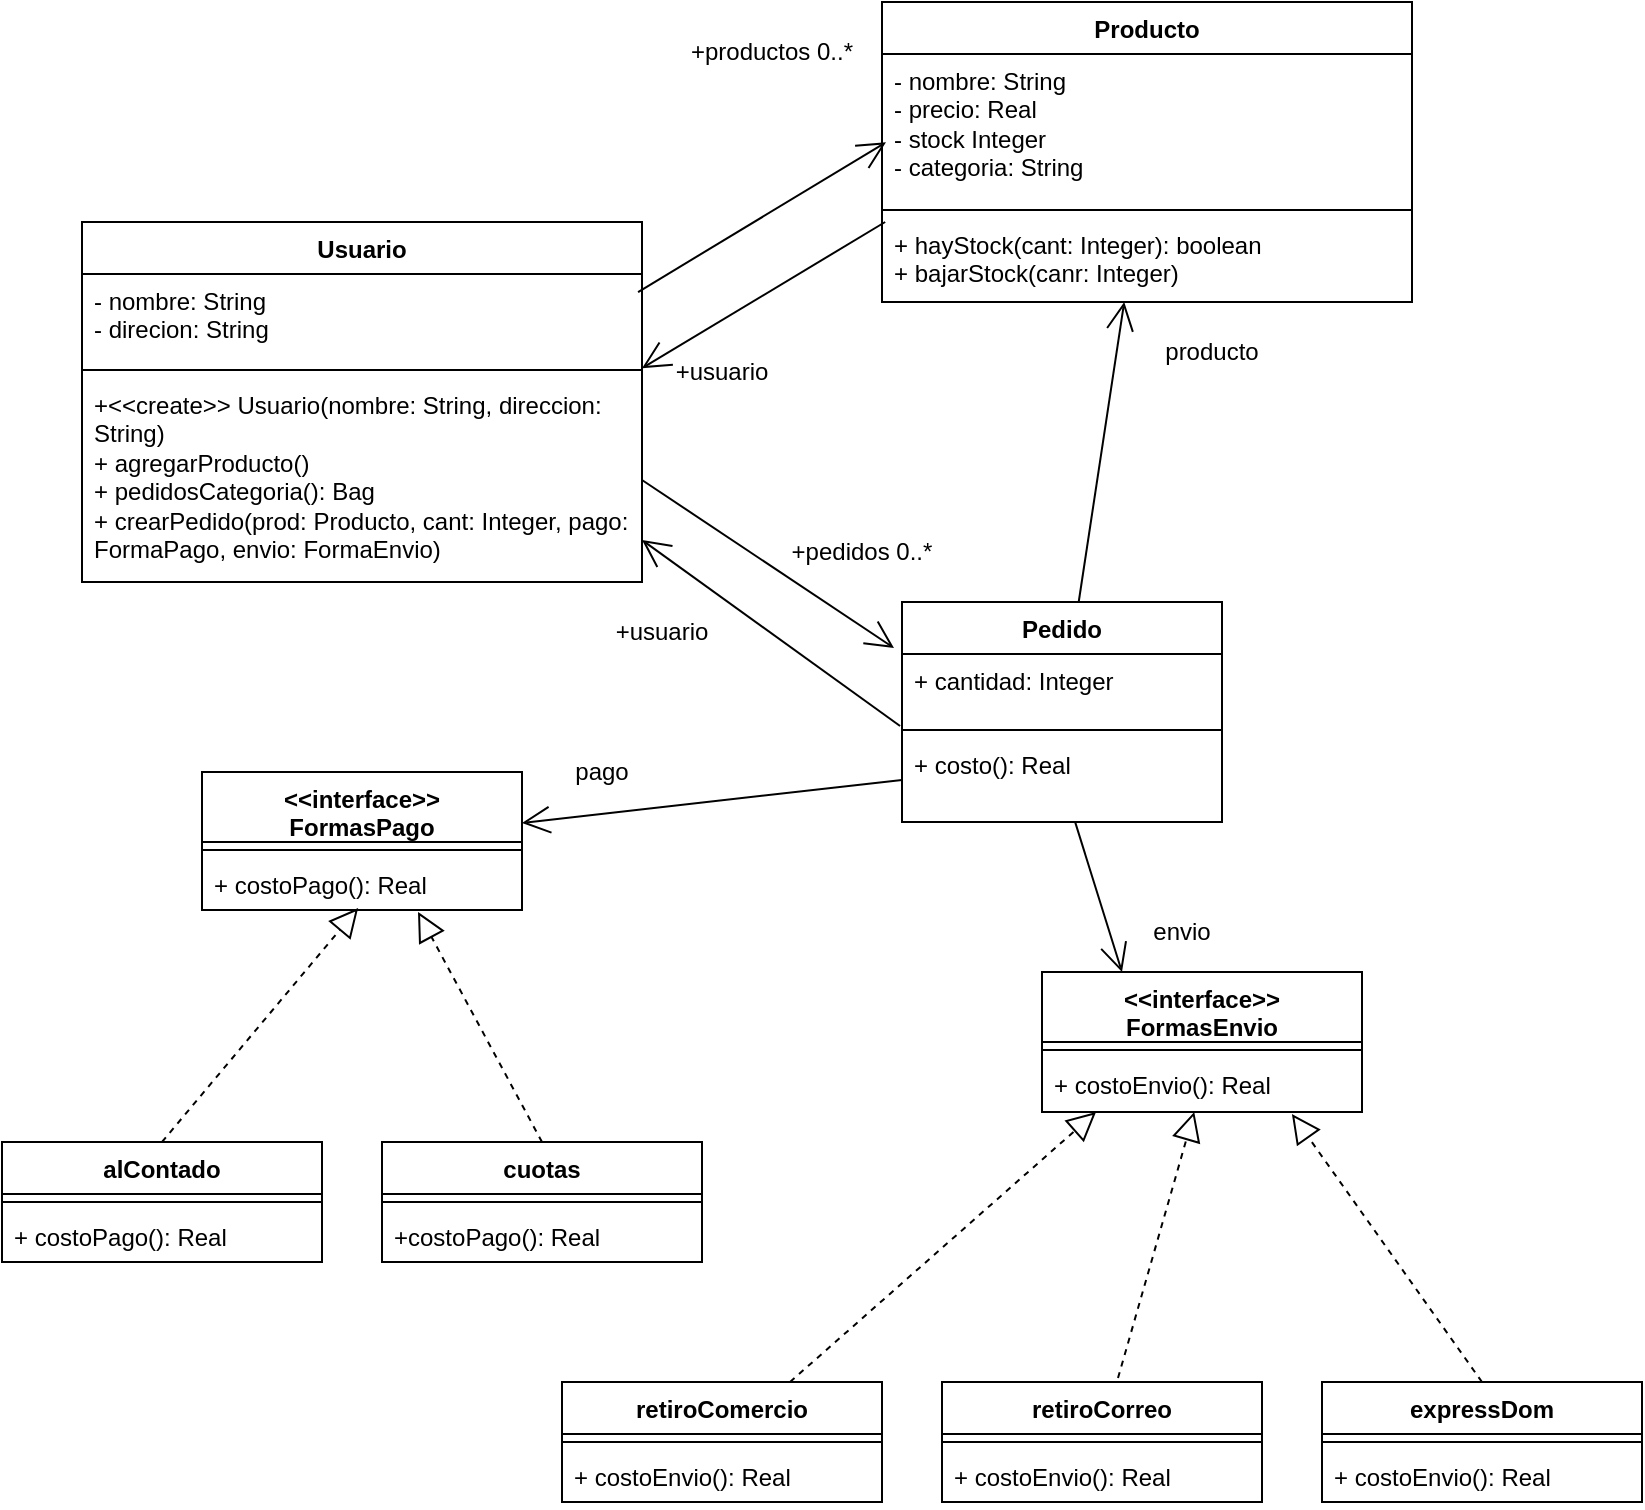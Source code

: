 <mxfile version="22.0.2" type="device">
  <diagram name="Página-1" id="uE43nbsAhITQmIDDTeQv">
    <mxGraphModel dx="1415" dy="798" grid="1" gridSize="10" guides="1" tooltips="1" connect="1" arrows="1" fold="1" page="1" pageScale="1" pageWidth="827" pageHeight="1169" math="0" shadow="0">
      <root>
        <mxCell id="0" />
        <mxCell id="1" parent="0" />
        <mxCell id="CGVBOZxscgFKLnfVOc2C-1" value="Usuario" style="swimlane;fontStyle=1;align=center;verticalAlign=top;childLayout=stackLayout;horizontal=1;startSize=26;horizontalStack=0;resizeParent=1;resizeParentMax=0;resizeLast=0;collapsible=1;marginBottom=0;whiteSpace=wrap;html=1;" parent="1" vertex="1">
          <mxGeometry x="40" y="240" width="280" height="180" as="geometry" />
        </mxCell>
        <mxCell id="CGVBOZxscgFKLnfVOc2C-2" value="- nombre: String&lt;br&gt;- direcion: String" style="text;strokeColor=none;fillColor=none;align=left;verticalAlign=top;spacingLeft=4;spacingRight=4;overflow=hidden;rotatable=0;points=[[0,0.5],[1,0.5]];portConstraint=eastwest;whiteSpace=wrap;html=1;" parent="CGVBOZxscgFKLnfVOc2C-1" vertex="1">
          <mxGeometry y="26" width="280" height="44" as="geometry" />
        </mxCell>
        <mxCell id="CGVBOZxscgFKLnfVOc2C-3" value="" style="line;strokeWidth=1;fillColor=none;align=left;verticalAlign=middle;spacingTop=-1;spacingLeft=3;spacingRight=3;rotatable=0;labelPosition=right;points=[];portConstraint=eastwest;strokeColor=inherit;" parent="CGVBOZxscgFKLnfVOc2C-1" vertex="1">
          <mxGeometry y="70" width="280" height="8" as="geometry" />
        </mxCell>
        <mxCell id="CGVBOZxscgFKLnfVOc2C-4" value="+&amp;lt;&amp;lt;create&amp;gt;&amp;gt; Usuario(nombre: String, direccion: String)&lt;br&gt;+ agregarProducto()&lt;br&gt;+ pedidosCategoria(): Bag&lt;br&gt;+ crearPedido(prod: Producto, cant: Integer, pago: FormaPago, envio: FormaEnvio)" style="text;strokeColor=none;fillColor=none;align=left;verticalAlign=top;spacingLeft=4;spacingRight=4;overflow=hidden;rotatable=0;points=[[0,0.5],[1,0.5]];portConstraint=eastwest;whiteSpace=wrap;html=1;" parent="CGVBOZxscgFKLnfVOc2C-1" vertex="1">
          <mxGeometry y="78" width="280" height="102" as="geometry" />
        </mxCell>
        <mxCell id="CGVBOZxscgFKLnfVOc2C-16" value="Producto" style="swimlane;fontStyle=1;align=center;verticalAlign=top;childLayout=stackLayout;horizontal=1;startSize=26;horizontalStack=0;resizeParent=1;resizeParentMax=0;resizeLast=0;collapsible=1;marginBottom=0;whiteSpace=wrap;html=1;" parent="1" vertex="1">
          <mxGeometry x="440" y="130" width="265" height="150" as="geometry" />
        </mxCell>
        <mxCell id="CGVBOZxscgFKLnfVOc2C-17" value="- nombre: String&lt;br&gt;- precio: Real&lt;br&gt;- stock Integer&lt;br&gt;- categoria: String" style="text;strokeColor=none;fillColor=none;align=left;verticalAlign=top;spacingLeft=4;spacingRight=4;overflow=hidden;rotatable=0;points=[[0,0.5],[1,0.5]];portConstraint=eastwest;whiteSpace=wrap;html=1;" parent="CGVBOZxscgFKLnfVOc2C-16" vertex="1">
          <mxGeometry y="26" width="265" height="74" as="geometry" />
        </mxCell>
        <mxCell id="CGVBOZxscgFKLnfVOc2C-18" value="" style="line;strokeWidth=1;fillColor=none;align=left;verticalAlign=middle;spacingTop=-1;spacingLeft=3;spacingRight=3;rotatable=0;labelPosition=right;points=[];portConstraint=eastwest;strokeColor=inherit;" parent="CGVBOZxscgFKLnfVOc2C-16" vertex="1">
          <mxGeometry y="100" width="265" height="8" as="geometry" />
        </mxCell>
        <mxCell id="CGVBOZxscgFKLnfVOc2C-19" value="+ hayStock(cant: Integer): boolean&lt;br&gt;+ bajarStock(canr: Integer)" style="text;strokeColor=none;fillColor=none;align=left;verticalAlign=top;spacingLeft=4;spacingRight=4;overflow=hidden;rotatable=0;points=[[0,0.5],[1,0.5]];portConstraint=eastwest;whiteSpace=wrap;html=1;" parent="CGVBOZxscgFKLnfVOc2C-16" vertex="1">
          <mxGeometry y="108" width="265" height="42" as="geometry" />
        </mxCell>
        <mxCell id="CGVBOZxscgFKLnfVOc2C-20" value="Pedido" style="swimlane;fontStyle=1;align=center;verticalAlign=top;childLayout=stackLayout;horizontal=1;startSize=26;horizontalStack=0;resizeParent=1;resizeParentMax=0;resizeLast=0;collapsible=1;marginBottom=0;whiteSpace=wrap;html=1;" parent="1" vertex="1">
          <mxGeometry x="450" y="430" width="160" height="110" as="geometry" />
        </mxCell>
        <mxCell id="CGVBOZxscgFKLnfVOc2C-21" value="+ cantidad: Integer" style="text;strokeColor=none;fillColor=none;align=left;verticalAlign=top;spacingLeft=4;spacingRight=4;overflow=hidden;rotatable=0;points=[[0,0.5],[1,0.5]];portConstraint=eastwest;whiteSpace=wrap;html=1;" parent="CGVBOZxscgFKLnfVOc2C-20" vertex="1">
          <mxGeometry y="26" width="160" height="34" as="geometry" />
        </mxCell>
        <mxCell id="CGVBOZxscgFKLnfVOc2C-22" value="" style="line;strokeWidth=1;fillColor=none;align=left;verticalAlign=middle;spacingTop=-1;spacingLeft=3;spacingRight=3;rotatable=0;labelPosition=right;points=[];portConstraint=eastwest;strokeColor=inherit;" parent="CGVBOZxscgFKLnfVOc2C-20" vertex="1">
          <mxGeometry y="60" width="160" height="8" as="geometry" />
        </mxCell>
        <mxCell id="CGVBOZxscgFKLnfVOc2C-23" value="+ costo(): Real" style="text;strokeColor=none;fillColor=none;align=left;verticalAlign=top;spacingLeft=4;spacingRight=4;overflow=hidden;rotatable=0;points=[[0,0.5],[1,0.5]];portConstraint=eastwest;whiteSpace=wrap;html=1;" parent="CGVBOZxscgFKLnfVOc2C-20" vertex="1">
          <mxGeometry y="68" width="160" height="42" as="geometry" />
        </mxCell>
        <mxCell id="CGVBOZxscgFKLnfVOc2C-24" value="&amp;lt;&amp;lt;interface&amp;gt;&amp;gt; &lt;br&gt;FormasPago" style="swimlane;fontStyle=1;align=center;verticalAlign=top;childLayout=stackLayout;horizontal=1;startSize=35;horizontalStack=0;resizeParent=1;resizeParentMax=0;resizeLast=0;collapsible=1;marginBottom=0;whiteSpace=wrap;html=1;" parent="1" vertex="1">
          <mxGeometry x="100" y="515" width="160" height="69" as="geometry">
            <mxRectangle x="300" y="685" width="120" height="40" as="alternateBounds" />
          </mxGeometry>
        </mxCell>
        <mxCell id="CGVBOZxscgFKLnfVOc2C-26" value="" style="line;strokeWidth=1;fillColor=none;align=left;verticalAlign=middle;spacingTop=-1;spacingLeft=3;spacingRight=3;rotatable=0;labelPosition=right;points=[];portConstraint=eastwest;strokeColor=inherit;" parent="CGVBOZxscgFKLnfVOc2C-24" vertex="1">
          <mxGeometry y="35" width="160" height="8" as="geometry" />
        </mxCell>
        <mxCell id="CGVBOZxscgFKLnfVOc2C-27" value="+ costoPago(): Real" style="text;strokeColor=none;fillColor=none;align=left;verticalAlign=top;spacingLeft=4;spacingRight=4;overflow=hidden;rotatable=0;points=[[0,0.5],[1,0.5]];portConstraint=eastwest;whiteSpace=wrap;html=1;" parent="CGVBOZxscgFKLnfVOc2C-24" vertex="1">
          <mxGeometry y="43" width="160" height="26" as="geometry" />
        </mxCell>
        <mxCell id="CGVBOZxscgFKLnfVOc2C-28" value="alContado" style="swimlane;fontStyle=1;align=center;verticalAlign=top;childLayout=stackLayout;horizontal=1;startSize=26;horizontalStack=0;resizeParent=1;resizeParentMax=0;resizeLast=0;collapsible=1;marginBottom=0;whiteSpace=wrap;html=1;" parent="1" vertex="1">
          <mxGeometry y="700" width="160" height="60" as="geometry" />
        </mxCell>
        <mxCell id="CGVBOZxscgFKLnfVOc2C-30" value="" style="line;strokeWidth=1;fillColor=none;align=left;verticalAlign=middle;spacingTop=-1;spacingLeft=3;spacingRight=3;rotatable=0;labelPosition=right;points=[];portConstraint=eastwest;strokeColor=inherit;" parent="CGVBOZxscgFKLnfVOc2C-28" vertex="1">
          <mxGeometry y="26" width="160" height="8" as="geometry" />
        </mxCell>
        <mxCell id="CGVBOZxscgFKLnfVOc2C-31" value="+ costoPago(): Real" style="text;strokeColor=none;fillColor=none;align=left;verticalAlign=top;spacingLeft=4;spacingRight=4;overflow=hidden;rotatable=0;points=[[0,0.5],[1,0.5]];portConstraint=eastwest;whiteSpace=wrap;html=1;" parent="CGVBOZxscgFKLnfVOc2C-28" vertex="1">
          <mxGeometry y="34" width="160" height="26" as="geometry" />
        </mxCell>
        <mxCell id="CGVBOZxscgFKLnfVOc2C-32" value="cuotas" style="swimlane;fontStyle=1;align=center;verticalAlign=top;childLayout=stackLayout;horizontal=1;startSize=26;horizontalStack=0;resizeParent=1;resizeParentMax=0;resizeLast=0;collapsible=1;marginBottom=0;whiteSpace=wrap;html=1;" parent="1" vertex="1">
          <mxGeometry x="190" y="700" width="160" height="60" as="geometry" />
        </mxCell>
        <mxCell id="CGVBOZxscgFKLnfVOc2C-34" value="" style="line;strokeWidth=1;fillColor=none;align=left;verticalAlign=middle;spacingTop=-1;spacingLeft=3;spacingRight=3;rotatable=0;labelPosition=right;points=[];portConstraint=eastwest;strokeColor=inherit;" parent="CGVBOZxscgFKLnfVOc2C-32" vertex="1">
          <mxGeometry y="26" width="160" height="8" as="geometry" />
        </mxCell>
        <mxCell id="CGVBOZxscgFKLnfVOc2C-35" value="+costoPago(): Real" style="text;strokeColor=none;fillColor=none;align=left;verticalAlign=top;spacingLeft=4;spacingRight=4;overflow=hidden;rotatable=0;points=[[0,0.5],[1,0.5]];portConstraint=eastwest;whiteSpace=wrap;html=1;" parent="CGVBOZxscgFKLnfVOc2C-32" vertex="1">
          <mxGeometry y="34" width="160" height="26" as="geometry" />
        </mxCell>
        <mxCell id="CGVBOZxscgFKLnfVOc2C-42" value="&amp;lt;&amp;lt;interface&amp;gt;&amp;gt;&lt;br&gt;FormasEnvio" style="swimlane;fontStyle=1;align=center;verticalAlign=top;childLayout=stackLayout;horizontal=1;startSize=35;horizontalStack=0;resizeParent=1;resizeParentMax=0;resizeLast=0;collapsible=1;marginBottom=0;whiteSpace=wrap;html=1;" parent="1" vertex="1">
          <mxGeometry x="520" y="615" width="160" height="70" as="geometry" />
        </mxCell>
        <mxCell id="CGVBOZxscgFKLnfVOc2C-44" value="" style="line;strokeWidth=1;fillColor=none;align=left;verticalAlign=middle;spacingTop=-1;spacingLeft=3;spacingRight=3;rotatable=0;labelPosition=right;points=[];portConstraint=eastwest;strokeColor=inherit;" parent="CGVBOZxscgFKLnfVOc2C-42" vertex="1">
          <mxGeometry y="35" width="160" height="8" as="geometry" />
        </mxCell>
        <mxCell id="CGVBOZxscgFKLnfVOc2C-45" value="+ costoEnvio(): Real" style="text;strokeColor=none;fillColor=none;align=left;verticalAlign=top;spacingLeft=4;spacingRight=4;overflow=hidden;rotatable=0;points=[[0,0.5],[1,0.5]];portConstraint=eastwest;whiteSpace=wrap;html=1;" parent="CGVBOZxscgFKLnfVOc2C-42" vertex="1">
          <mxGeometry y="43" width="160" height="27" as="geometry" />
        </mxCell>
        <mxCell id="CGVBOZxscgFKLnfVOc2C-46" value="retiroComercio" style="swimlane;fontStyle=1;align=center;verticalAlign=top;childLayout=stackLayout;horizontal=1;startSize=26;horizontalStack=0;resizeParent=1;resizeParentMax=0;resizeLast=0;collapsible=1;marginBottom=0;whiteSpace=wrap;html=1;" parent="1" vertex="1">
          <mxGeometry x="280" y="820" width="160" height="60" as="geometry" />
        </mxCell>
        <mxCell id="CGVBOZxscgFKLnfVOc2C-48" value="" style="line;strokeWidth=1;fillColor=none;align=left;verticalAlign=middle;spacingTop=-1;spacingLeft=3;spacingRight=3;rotatable=0;labelPosition=right;points=[];portConstraint=eastwest;strokeColor=inherit;" parent="CGVBOZxscgFKLnfVOc2C-46" vertex="1">
          <mxGeometry y="26" width="160" height="8" as="geometry" />
        </mxCell>
        <mxCell id="CGVBOZxscgFKLnfVOc2C-49" value="+ costoEnvio(): Real" style="text;strokeColor=none;fillColor=none;align=left;verticalAlign=top;spacingLeft=4;spacingRight=4;overflow=hidden;rotatable=0;points=[[0,0.5],[1,0.5]];portConstraint=eastwest;whiteSpace=wrap;html=1;" parent="CGVBOZxscgFKLnfVOc2C-46" vertex="1">
          <mxGeometry y="34" width="160" height="26" as="geometry" />
        </mxCell>
        <mxCell id="CGVBOZxscgFKLnfVOc2C-50" value="retiroCorreo" style="swimlane;fontStyle=1;align=center;verticalAlign=top;childLayout=stackLayout;horizontal=1;startSize=26;horizontalStack=0;resizeParent=1;resizeParentMax=0;resizeLast=0;collapsible=1;marginBottom=0;whiteSpace=wrap;html=1;" parent="1" vertex="1">
          <mxGeometry x="470" y="820" width="160" height="60" as="geometry" />
        </mxCell>
        <mxCell id="CGVBOZxscgFKLnfVOc2C-52" value="" style="line;strokeWidth=1;fillColor=none;align=left;verticalAlign=middle;spacingTop=-1;spacingLeft=3;spacingRight=3;rotatable=0;labelPosition=right;points=[];portConstraint=eastwest;strokeColor=inherit;" parent="CGVBOZxscgFKLnfVOc2C-50" vertex="1">
          <mxGeometry y="26" width="160" height="8" as="geometry" />
        </mxCell>
        <mxCell id="CGVBOZxscgFKLnfVOc2C-53" value="+ costoEnvio(): Real" style="text;strokeColor=none;fillColor=none;align=left;verticalAlign=top;spacingLeft=4;spacingRight=4;overflow=hidden;rotatable=0;points=[[0,0.5],[1,0.5]];portConstraint=eastwest;whiteSpace=wrap;html=1;" parent="CGVBOZxscgFKLnfVOc2C-50" vertex="1">
          <mxGeometry y="34" width="160" height="26" as="geometry" />
        </mxCell>
        <mxCell id="CGVBOZxscgFKLnfVOc2C-56" value="expressDom" style="swimlane;fontStyle=1;align=center;verticalAlign=top;childLayout=stackLayout;horizontal=1;startSize=26;horizontalStack=0;resizeParent=1;resizeParentMax=0;resizeLast=0;collapsible=1;marginBottom=0;whiteSpace=wrap;html=1;" parent="1" vertex="1">
          <mxGeometry x="660" y="820" width="160" height="60" as="geometry" />
        </mxCell>
        <mxCell id="CGVBOZxscgFKLnfVOc2C-58" value="" style="line;strokeWidth=1;fillColor=none;align=left;verticalAlign=middle;spacingTop=-1;spacingLeft=3;spacingRight=3;rotatable=0;labelPosition=right;points=[];portConstraint=eastwest;strokeColor=inherit;" parent="CGVBOZxscgFKLnfVOc2C-56" vertex="1">
          <mxGeometry y="26" width="160" height="8" as="geometry" />
        </mxCell>
        <mxCell id="CGVBOZxscgFKLnfVOc2C-59" value="+ costoEnvio(): Real" style="text;strokeColor=none;fillColor=none;align=left;verticalAlign=top;spacingLeft=4;spacingRight=4;overflow=hidden;rotatable=0;points=[[0,0.5],[1,0.5]];portConstraint=eastwest;whiteSpace=wrap;html=1;" parent="CGVBOZxscgFKLnfVOc2C-56" vertex="1">
          <mxGeometry y="34" width="160" height="26" as="geometry" />
        </mxCell>
        <mxCell id="CGVBOZxscgFKLnfVOc2C-61" value="" style="endArrow=open;endFill=1;endSize=12;html=1;rounded=0;exitX=1;exitY=0.5;exitDx=0;exitDy=0;entryX=-0.025;entryY=-0.088;entryDx=0;entryDy=0;entryPerimeter=0;" parent="1" source="CGVBOZxscgFKLnfVOc2C-4" target="CGVBOZxscgFKLnfVOc2C-21" edge="1">
          <mxGeometry width="160" relative="1" as="geometry">
            <mxPoint x="290" y="550" as="sourcePoint" />
            <mxPoint x="450" y="550" as="targetPoint" />
          </mxGeometry>
        </mxCell>
        <mxCell id="CGVBOZxscgFKLnfVOc2C-62" value="+pedidos 0..*" style="text;strokeColor=none;align=center;fillColor=none;html=1;verticalAlign=middle;whiteSpace=wrap;rounded=0;" parent="1" vertex="1">
          <mxGeometry x="390" y="390" width="80" height="30" as="geometry" />
        </mxCell>
        <mxCell id="CGVBOZxscgFKLnfVOc2C-64" value="" style="endArrow=open;endFill=1;endSize=12;html=1;rounded=0;exitX=0;exitY=0.5;exitDx=0;exitDy=0;" parent="1" source="CGVBOZxscgFKLnfVOc2C-23" target="CGVBOZxscgFKLnfVOc2C-24" edge="1">
          <mxGeometry width="160" relative="1" as="geometry">
            <mxPoint x="510" y="540" as="sourcePoint" />
            <mxPoint x="320" y="580" as="targetPoint" />
          </mxGeometry>
        </mxCell>
        <mxCell id="CGVBOZxscgFKLnfVOc2C-65" value="pago" style="text;strokeColor=none;align=center;fillColor=none;html=1;verticalAlign=middle;whiteSpace=wrap;rounded=0;" parent="1" vertex="1">
          <mxGeometry x="270" y="500" width="60" height="30" as="geometry" />
        </mxCell>
        <mxCell id="CGVBOZxscgFKLnfVOc2C-66" value="" style="endArrow=open;endFill=1;endSize=12;html=1;rounded=0;" parent="1" source="CGVBOZxscgFKLnfVOc2C-20" target="CGVBOZxscgFKLnfVOc2C-16" edge="1">
          <mxGeometry width="160" relative="1" as="geometry">
            <mxPoint x="520" y="390" as="sourcePoint" />
            <mxPoint x="680" y="390" as="targetPoint" />
          </mxGeometry>
        </mxCell>
        <mxCell id="CGVBOZxscgFKLnfVOc2C-67" value="producto" style="text;strokeColor=none;align=center;fillColor=none;html=1;verticalAlign=middle;whiteSpace=wrap;rounded=0;" parent="1" vertex="1">
          <mxGeometry x="560" y="290" width="90" height="30" as="geometry" />
        </mxCell>
        <mxCell id="CGVBOZxscgFKLnfVOc2C-70" value="" style="endArrow=open;endFill=1;endSize=12;html=1;rounded=0;entryX=0.25;entryY=0;entryDx=0;entryDy=0;" parent="1" source="CGVBOZxscgFKLnfVOc2C-23" target="CGVBOZxscgFKLnfVOc2C-42" edge="1">
          <mxGeometry width="160" relative="1" as="geometry">
            <mxPoint x="400" y="661.4" as="sourcePoint" />
            <mxPoint x="550" y="720" as="targetPoint" />
          </mxGeometry>
        </mxCell>
        <mxCell id="CGVBOZxscgFKLnfVOc2C-71" value="envio" style="text;strokeColor=none;align=center;fillColor=none;html=1;verticalAlign=middle;whiteSpace=wrap;rounded=0;" parent="1" vertex="1">
          <mxGeometry x="560" y="580" width="60" height="30" as="geometry" />
        </mxCell>
        <mxCell id="CGVBOZxscgFKLnfVOc2C-77" value="" style="endArrow=open;endFill=1;endSize=12;html=1;rounded=0;entryX=-0.002;entryY=0.056;entryDx=0;entryDy=0;entryPerimeter=0;exitX=0.993;exitY=0.205;exitDx=0;exitDy=0;exitPerimeter=0;" parent="1" source="CGVBOZxscgFKLnfVOc2C-2" edge="1">
          <mxGeometry width="160" relative="1" as="geometry">
            <mxPoint x="310" y="280" as="sourcePoint" />
            <mxPoint x="441.99" y="200.144" as="targetPoint" />
          </mxGeometry>
        </mxCell>
        <mxCell id="CGVBOZxscgFKLnfVOc2C-78" value="+productos 0..*" style="text;strokeColor=none;align=center;fillColor=none;html=1;verticalAlign=middle;whiteSpace=wrap;rounded=0;" parent="1" vertex="1">
          <mxGeometry x="340" y="140" width="90" height="30" as="geometry" />
        </mxCell>
        <mxCell id="GLt08YuoMi875-hCNUe4-1" value="" style="endArrow=open;endFill=1;endSize=12;html=1;rounded=0;exitX=-0.006;exitY=1.059;exitDx=0;exitDy=0;entryX=1;entryY=0.794;entryDx=0;entryDy=0;entryPerimeter=0;exitPerimeter=0;" parent="1" source="CGVBOZxscgFKLnfVOc2C-21" target="CGVBOZxscgFKLnfVOc2C-4" edge="1">
          <mxGeometry width="160" relative="1" as="geometry">
            <mxPoint x="340" y="580" as="sourcePoint" />
            <mxPoint x="262" y="535" as="targetPoint" />
          </mxGeometry>
        </mxCell>
        <mxCell id="GLt08YuoMi875-hCNUe4-3" value="" style="endArrow=open;endFill=1;endSize=12;html=1;rounded=0;entryX=1;entryY=0.5;entryDx=0;entryDy=0;exitX=0.006;exitY=0.796;exitDx=0;exitDy=0;exitPerimeter=0;" parent="1" edge="1">
          <mxGeometry width="160" relative="1" as="geometry">
            <mxPoint x="441.59" y="240.004" as="sourcePoint" />
            <mxPoint x="320" y="313.1" as="targetPoint" />
          </mxGeometry>
        </mxCell>
        <mxCell id="l1wsY7QwiKWqN5k-Tsq9-4" value="+usuario" style="text;strokeColor=none;align=center;fillColor=none;html=1;verticalAlign=middle;whiteSpace=wrap;rounded=0;" vertex="1" parent="1">
          <mxGeometry x="330" y="300" width="60" height="30" as="geometry" />
        </mxCell>
        <mxCell id="l1wsY7QwiKWqN5k-Tsq9-5" value="+usuario" style="text;strokeColor=none;align=center;fillColor=none;html=1;verticalAlign=middle;whiteSpace=wrap;rounded=0;" vertex="1" parent="1">
          <mxGeometry x="300" y="430" width="60" height="30" as="geometry" />
        </mxCell>
        <mxCell id="l1wsY7QwiKWqN5k-Tsq9-6" value="" style="endArrow=block;dashed=1;endFill=0;endSize=12;html=1;rounded=0;entryX=0.488;entryY=0.962;entryDx=0;entryDy=0;entryPerimeter=0;exitX=0.5;exitY=0;exitDx=0;exitDy=0;" edge="1" parent="1" source="CGVBOZxscgFKLnfVOc2C-28" target="CGVBOZxscgFKLnfVOc2C-27">
          <mxGeometry width="160" relative="1" as="geometry">
            <mxPoint x="70" y="660" as="sourcePoint" />
            <mxPoint x="230" y="660" as="targetPoint" />
          </mxGeometry>
        </mxCell>
        <mxCell id="l1wsY7QwiKWqN5k-Tsq9-7" value="" style="endArrow=block;dashed=1;endFill=0;endSize=12;html=1;rounded=0;entryX=0.675;entryY=1.038;entryDx=0;entryDy=0;entryPerimeter=0;exitX=0.5;exitY=0;exitDx=0;exitDy=0;" edge="1" parent="1" source="CGVBOZxscgFKLnfVOc2C-32" target="CGVBOZxscgFKLnfVOc2C-27">
          <mxGeometry width="160" relative="1" as="geometry">
            <mxPoint x="180" y="734" as="sourcePoint" />
            <mxPoint x="270" y="620" as="targetPoint" />
          </mxGeometry>
        </mxCell>
        <mxCell id="l1wsY7QwiKWqN5k-Tsq9-10" value="" style="endArrow=block;dashed=1;endFill=0;endSize=12;html=1;rounded=0;exitX=0.5;exitY=0;exitDx=0;exitDy=0;entryX=0.781;entryY=1.037;entryDx=0;entryDy=0;entryPerimeter=0;" edge="1" parent="1" source="CGVBOZxscgFKLnfVOc2C-56" target="CGVBOZxscgFKLnfVOc2C-45">
          <mxGeometry width="160" relative="1" as="geometry">
            <mxPoint x="712" y="815" as="sourcePoint" />
            <mxPoint x="640" y="690" as="targetPoint" />
          </mxGeometry>
        </mxCell>
        <mxCell id="l1wsY7QwiKWqN5k-Tsq9-11" value="" style="endArrow=block;dashed=1;endFill=0;endSize=12;html=1;rounded=0;exitX=0.55;exitY=-0.033;exitDx=0;exitDy=0;exitPerimeter=0;" edge="1" parent="1" source="CGVBOZxscgFKLnfVOc2C-50" target="CGVBOZxscgFKLnfVOc2C-45">
          <mxGeometry width="160" relative="1" as="geometry">
            <mxPoint x="552" y="835" as="sourcePoint" />
            <mxPoint x="490" y="720" as="targetPoint" />
          </mxGeometry>
        </mxCell>
        <mxCell id="l1wsY7QwiKWqN5k-Tsq9-12" value="" style="endArrow=block;dashed=1;endFill=0;endSize=12;html=1;rounded=0;entryX=0.169;entryY=1;entryDx=0;entryDy=0;entryPerimeter=0;" edge="1" parent="1" source="CGVBOZxscgFKLnfVOc2C-46" target="CGVBOZxscgFKLnfVOc2C-45">
          <mxGeometry width="160" relative="1" as="geometry">
            <mxPoint x="450" y="760" as="sourcePoint" />
            <mxPoint x="388" y="645" as="targetPoint" />
          </mxGeometry>
        </mxCell>
      </root>
    </mxGraphModel>
  </diagram>
</mxfile>
